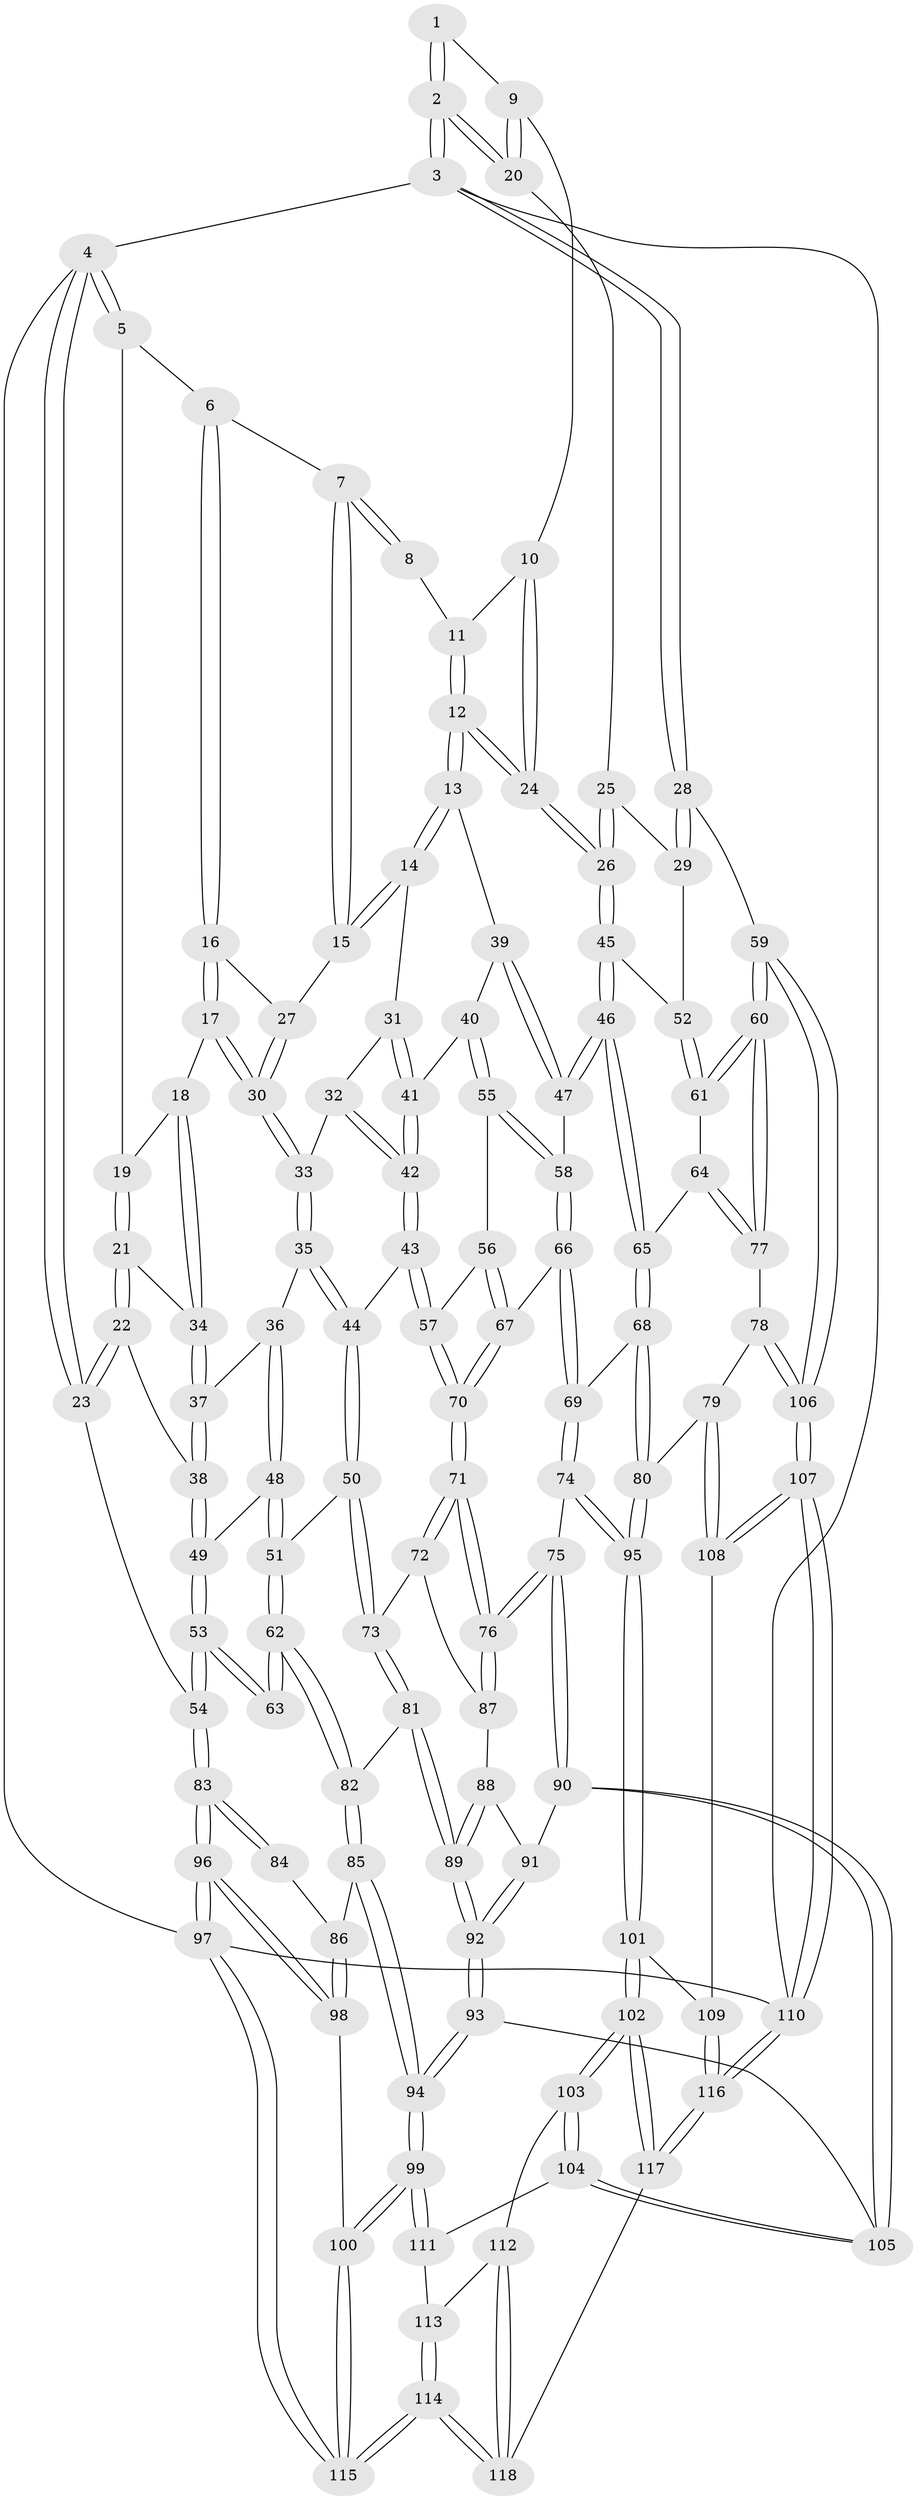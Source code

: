 // Generated by graph-tools (version 1.1) at 2025/11/02/27/25 16:11:58]
// undirected, 118 vertices, 292 edges
graph export_dot {
graph [start="1"]
  node [color=gray90,style=filled];
  1 [pos="+0.8060517229080694+0"];
  2 [pos="+1+0"];
  3 [pos="+1+0"];
  4 [pos="+0+0"];
  5 [pos="+0.02812955845096297+0"];
  6 [pos="+0.40546043862871395+0"];
  7 [pos="+0.5103922451233797+0"];
  8 [pos="+0.6191704100352708+0"];
  9 [pos="+0.8060126546728282+0.05626984002206569"];
  10 [pos="+0.76261062570164+0.05273805284014046"];
  11 [pos="+0.661990851325527+0"];
  12 [pos="+0.6982802372149781+0.22384730374444134"];
  13 [pos="+0.5981234679443108+0.22019890814806284"];
  14 [pos="+0.5490935005409043+0.1924018928823368"];
  15 [pos="+0.5000726362558446+0.12122595238342443"];
  16 [pos="+0.27804802137261075+0.1118094342633827"];
  17 [pos="+0.21413983647401905+0.14781175786438253"];
  18 [pos="+0.2031103708010667+0.14957057825815095"];
  19 [pos="+0.07654112854954814+0"];
  20 [pos="+0.883817238711328+0.08076765357640546"];
  21 [pos="+0.02397729862515791+0.2057798699827737"];
  22 [pos="+0+0.24433548196151772"];
  23 [pos="+0+0.27933623957666454"];
  24 [pos="+0.7128722494190749+0.2279260123409283"];
  25 [pos="+0.8773701211897377+0.12156387684796904"];
  26 [pos="+0.7329888876447209+0.23945830170200474"];
  27 [pos="+0.44080072069992415+0.1387363104824599"];
  28 [pos="+1+0.25358398586465386"];
  29 [pos="+1+0.2507816034367605"];
  30 [pos="+0.34847742276899907+0.23792803432952445"];
  31 [pos="+0.4492091402195183+0.29420918944900804"];
  32 [pos="+0.3543891550209392+0.2898542695251472"];
  33 [pos="+0.352755920012919+0.2889398991303932"];
  34 [pos="+0.19435722291538743+0.16139974198183887"];
  35 [pos="+0.28988069933039134+0.31952154251737386"];
  36 [pos="+0.2529210639552254+0.31435459554401074"];
  37 [pos="+0.2062722877484423+0.2531541076798632"];
  38 [pos="+0.11137035389774616+0.34558606718020757"];
  39 [pos="+0.5909425244033+0.25148658021361797"];
  40 [pos="+0.48321460096748114+0.38900037502807056"];
  41 [pos="+0.45610092473637137+0.37302888265401"];
  42 [pos="+0.38904952001484094+0.4023189769333537"];
  43 [pos="+0.3473268296922791+0.4617918986548239"];
  44 [pos="+0.33563369596740955+0.4621517857701165"];
  45 [pos="+0.7942511680956605+0.34122783130531087"];
  46 [pos="+0.7251822246415087+0.4708524260299168"];
  47 [pos="+0.5793145159190661+0.436567148491303"];
  48 [pos="+0.19466409170817908+0.4154592490882068"];
  49 [pos="+0.12666028544378385+0.38619083724490605"];
  50 [pos="+0.24811232863774163+0.5000768806023009"];
  51 [pos="+0.23978328419215436+0.4967645599289578"];
  52 [pos="+0.8206156029821817+0.34364780038861775"];
  53 [pos="+0.0670083619156924+0.44471815638113416"];
  54 [pos="+0+0.42872846873244747"];
  55 [pos="+0.5247927611925686+0.43879590863471374"];
  56 [pos="+0.5088836190911941+0.45049887689986046"];
  57 [pos="+0.38549207781183653+0.4895609516510064"];
  58 [pos="+0.559207918785565+0.44428507368235487"];
  59 [pos="+1+0.5690500889856912"];
  60 [pos="+1+0.559392787274876"];
  61 [pos="+0.9941759989650318+0.5089307295664395"];
  62 [pos="+0.12232267558035893+0.5464681164053375"];
  63 [pos="+0.11353867108921463+0.5448734497569454"];
  64 [pos="+0.836874157088184+0.5456270330065295"];
  65 [pos="+0.7266868882557528+0.48074538698245745"];
  66 [pos="+0.5507438593010943+0.5386468531290226"];
  67 [pos="+0.4703387085611201+0.5545932509843171"];
  68 [pos="+0.7106722686202658+0.5254412883011385"];
  69 [pos="+0.59774581867353+0.616516263743954"];
  70 [pos="+0.4324658482130092+0.5823046589762275"];
  71 [pos="+0.431419643360834+0.597618931050735"];
  72 [pos="+0.2708995674110947+0.5649857980150883"];
  73 [pos="+0.2616021114206951+0.5584138247028559"];
  74 [pos="+0.5784008273899346+0.6689800613940903"];
  75 [pos="+0.4710635655322941+0.6762879687439892"];
  76 [pos="+0.432453532821598+0.6054236094900225"];
  77 [pos="+0.8457528465564793+0.6198340810130875"];
  78 [pos="+0.8182262325068344+0.6993292540895498"];
  79 [pos="+0.7987942663782199+0.7154954719250501"];
  80 [pos="+0.7760355116229141+0.7184130336805022"];
  81 [pos="+0.23777314542596115+0.6257564969924199"];
  82 [pos="+0.14669112629551923+0.6306250150264776"];
  83 [pos="+0+0.5820480415561501"];
  84 [pos="+0.09769829047721869+0.5520319252786797"];
  85 [pos="+0.12865500521644258+0.6832321107184632"];
  86 [pos="+0.051381884466359176+0.687201029972293"];
  87 [pos="+0.33223886684872733+0.6343340189415454"];
  88 [pos="+0.3301166491790299+0.6408037635134891"];
  89 [pos="+0.2561328412064475+0.737672573551545"];
  90 [pos="+0.45315598594878614+0.7041074949361892"];
  91 [pos="+0.35600040616391504+0.674917633911619"];
  92 [pos="+0.25522264324518656+0.7453816121209332"];
  93 [pos="+0.2538620850450822+0.7522145839765437"];
  94 [pos="+0.23176926124592123+0.7828556750924233"];
  95 [pos="+0.6819741189328291+0.7872235037869046"];
  96 [pos="+0+0.7262713318849138"];
  97 [pos="+0+1"];
  98 [pos="+0+0.744928772924177"];
  99 [pos="+0.22735377660949627+0.811234990831959"];
  100 [pos="+0.16217768816353656+0.8779503032036814"];
  101 [pos="+0.6716330575994027+0.8396705883892643"];
  102 [pos="+0.643447430079169+0.8918817891383402"];
  103 [pos="+0.4890165391064395+0.8545157810161657"];
  104 [pos="+0.44989803750472773+0.795872679471376"];
  105 [pos="+0.4441679448367001+0.7238658439254196"];
  106 [pos="+1+0.640156261780462"];
  107 [pos="+1+0.6918567619731391"];
  108 [pos="+0.8904209269639557+0.8024789959188415"];
  109 [pos="+0.8836969961604277+0.8903002825710526"];
  110 [pos="+1+1"];
  111 [pos="+0.312125250641149+0.8497713297753696"];
  112 [pos="+0.41076827843170366+0.9387679211478694"];
  113 [pos="+0.3322882138673504+0.8774893338019583"];
  114 [pos="+0.23374000881900397+1"];
  115 [pos="+0.1299681382000271+1"];
  116 [pos="+1+1"];
  117 [pos="+0.670926280537202+1"];
  118 [pos="+0.40255939513263+1"];
  1 -- 2;
  1 -- 2;
  1 -- 9;
  2 -- 3;
  2 -- 3;
  2 -- 20;
  2 -- 20;
  3 -- 4;
  3 -- 28;
  3 -- 28;
  3 -- 110;
  4 -- 5;
  4 -- 5;
  4 -- 23;
  4 -- 23;
  4 -- 97;
  5 -- 6;
  5 -- 19;
  6 -- 7;
  6 -- 16;
  6 -- 16;
  7 -- 8;
  7 -- 8;
  7 -- 15;
  7 -- 15;
  8 -- 11;
  9 -- 10;
  9 -- 20;
  9 -- 20;
  10 -- 11;
  10 -- 24;
  10 -- 24;
  11 -- 12;
  11 -- 12;
  12 -- 13;
  12 -- 13;
  12 -- 24;
  12 -- 24;
  13 -- 14;
  13 -- 14;
  13 -- 39;
  14 -- 15;
  14 -- 15;
  14 -- 31;
  15 -- 27;
  16 -- 17;
  16 -- 17;
  16 -- 27;
  17 -- 18;
  17 -- 30;
  17 -- 30;
  18 -- 19;
  18 -- 34;
  18 -- 34;
  19 -- 21;
  19 -- 21;
  20 -- 25;
  21 -- 22;
  21 -- 22;
  21 -- 34;
  22 -- 23;
  22 -- 23;
  22 -- 38;
  23 -- 54;
  24 -- 26;
  24 -- 26;
  25 -- 26;
  25 -- 26;
  25 -- 29;
  26 -- 45;
  26 -- 45;
  27 -- 30;
  27 -- 30;
  28 -- 29;
  28 -- 29;
  28 -- 59;
  29 -- 52;
  30 -- 33;
  30 -- 33;
  31 -- 32;
  31 -- 41;
  31 -- 41;
  32 -- 33;
  32 -- 42;
  32 -- 42;
  33 -- 35;
  33 -- 35;
  34 -- 37;
  34 -- 37;
  35 -- 36;
  35 -- 44;
  35 -- 44;
  36 -- 37;
  36 -- 48;
  36 -- 48;
  37 -- 38;
  37 -- 38;
  38 -- 49;
  38 -- 49;
  39 -- 40;
  39 -- 47;
  39 -- 47;
  40 -- 41;
  40 -- 55;
  40 -- 55;
  41 -- 42;
  41 -- 42;
  42 -- 43;
  42 -- 43;
  43 -- 44;
  43 -- 57;
  43 -- 57;
  44 -- 50;
  44 -- 50;
  45 -- 46;
  45 -- 46;
  45 -- 52;
  46 -- 47;
  46 -- 47;
  46 -- 65;
  46 -- 65;
  47 -- 58;
  48 -- 49;
  48 -- 51;
  48 -- 51;
  49 -- 53;
  49 -- 53;
  50 -- 51;
  50 -- 73;
  50 -- 73;
  51 -- 62;
  51 -- 62;
  52 -- 61;
  52 -- 61;
  53 -- 54;
  53 -- 54;
  53 -- 63;
  53 -- 63;
  54 -- 83;
  54 -- 83;
  55 -- 56;
  55 -- 58;
  55 -- 58;
  56 -- 57;
  56 -- 67;
  56 -- 67;
  57 -- 70;
  57 -- 70;
  58 -- 66;
  58 -- 66;
  59 -- 60;
  59 -- 60;
  59 -- 106;
  59 -- 106;
  60 -- 61;
  60 -- 61;
  60 -- 77;
  60 -- 77;
  61 -- 64;
  62 -- 63;
  62 -- 63;
  62 -- 82;
  62 -- 82;
  64 -- 65;
  64 -- 77;
  64 -- 77;
  65 -- 68;
  65 -- 68;
  66 -- 67;
  66 -- 69;
  66 -- 69;
  67 -- 70;
  67 -- 70;
  68 -- 69;
  68 -- 80;
  68 -- 80;
  69 -- 74;
  69 -- 74;
  70 -- 71;
  70 -- 71;
  71 -- 72;
  71 -- 72;
  71 -- 76;
  71 -- 76;
  72 -- 73;
  72 -- 87;
  73 -- 81;
  73 -- 81;
  74 -- 75;
  74 -- 95;
  74 -- 95;
  75 -- 76;
  75 -- 76;
  75 -- 90;
  75 -- 90;
  76 -- 87;
  76 -- 87;
  77 -- 78;
  78 -- 79;
  78 -- 106;
  78 -- 106;
  79 -- 80;
  79 -- 108;
  79 -- 108;
  80 -- 95;
  80 -- 95;
  81 -- 82;
  81 -- 89;
  81 -- 89;
  82 -- 85;
  82 -- 85;
  83 -- 84;
  83 -- 84;
  83 -- 96;
  83 -- 96;
  84 -- 86;
  85 -- 86;
  85 -- 94;
  85 -- 94;
  86 -- 98;
  86 -- 98;
  87 -- 88;
  88 -- 89;
  88 -- 89;
  88 -- 91;
  89 -- 92;
  89 -- 92;
  90 -- 91;
  90 -- 105;
  90 -- 105;
  91 -- 92;
  91 -- 92;
  92 -- 93;
  92 -- 93;
  93 -- 94;
  93 -- 94;
  93 -- 105;
  94 -- 99;
  94 -- 99;
  95 -- 101;
  95 -- 101;
  96 -- 97;
  96 -- 97;
  96 -- 98;
  96 -- 98;
  97 -- 115;
  97 -- 115;
  97 -- 110;
  98 -- 100;
  99 -- 100;
  99 -- 100;
  99 -- 111;
  99 -- 111;
  100 -- 115;
  100 -- 115;
  101 -- 102;
  101 -- 102;
  101 -- 109;
  102 -- 103;
  102 -- 103;
  102 -- 117;
  102 -- 117;
  103 -- 104;
  103 -- 104;
  103 -- 112;
  104 -- 105;
  104 -- 105;
  104 -- 111;
  106 -- 107;
  106 -- 107;
  107 -- 108;
  107 -- 108;
  107 -- 110;
  107 -- 110;
  108 -- 109;
  109 -- 116;
  109 -- 116;
  110 -- 116;
  110 -- 116;
  111 -- 113;
  112 -- 113;
  112 -- 118;
  112 -- 118;
  113 -- 114;
  113 -- 114;
  114 -- 115;
  114 -- 115;
  114 -- 118;
  114 -- 118;
  116 -- 117;
  116 -- 117;
  117 -- 118;
}
